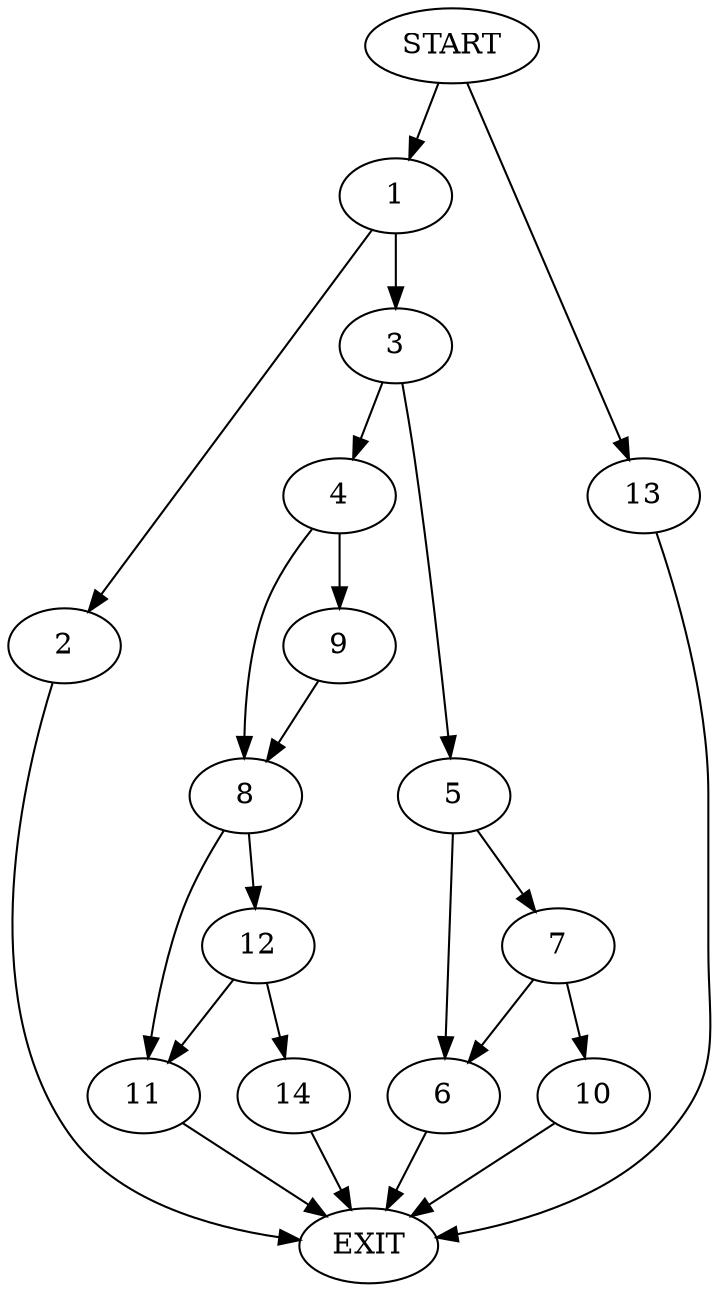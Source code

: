 digraph {
0 [label="START"]
15 [label="EXIT"]
0 -> 1
1 -> 2
1 -> 3
2 -> 15
3 -> 4
3 -> 5
5 -> 6
5 -> 7
4 -> 8
4 -> 9
7 -> 6
7 -> 10
6 -> 15
10 -> 15
9 -> 8
8 -> 11
8 -> 12
0 -> 13
13 -> 15
11 -> 15
12 -> 14
12 -> 11
14 -> 15
}
